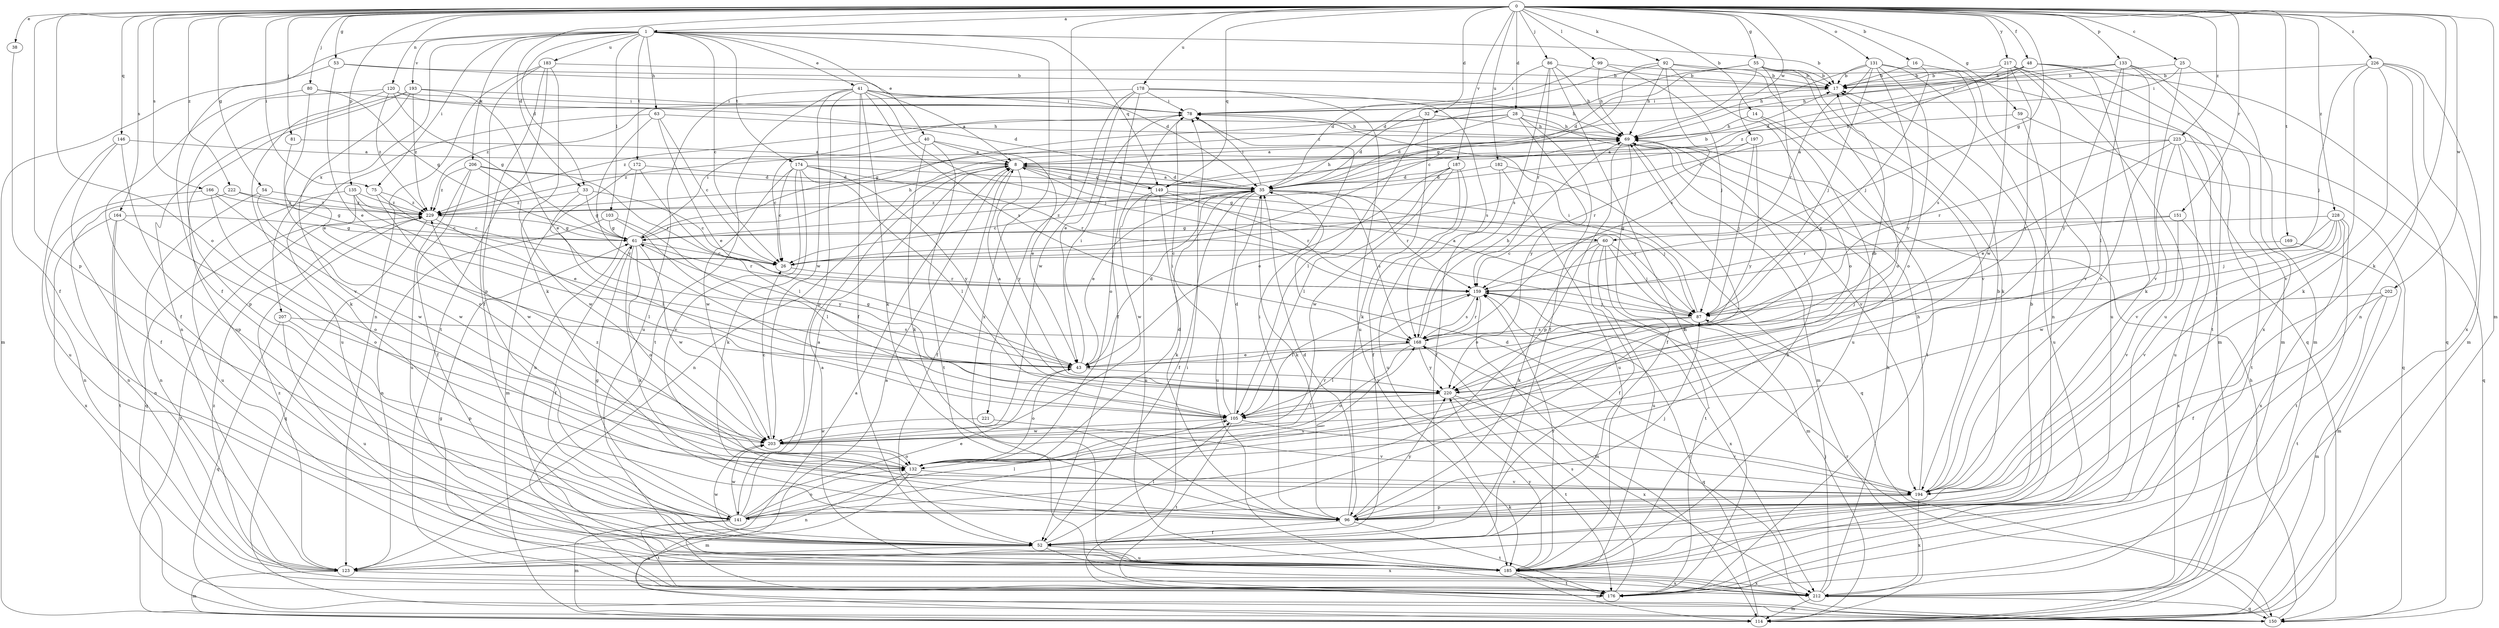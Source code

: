 strict digraph  {
0;
1;
8;
14;
16;
17;
25;
26;
28;
32;
33;
35;
38;
40;
41;
43;
48;
52;
53;
54;
55;
59;
60;
61;
63;
69;
75;
78;
80;
81;
86;
87;
92;
96;
99;
103;
105;
114;
120;
123;
131;
132;
133;
135;
141;
146;
149;
150;
151;
159;
164;
166;
168;
169;
172;
174;
176;
178;
182;
183;
185;
187;
193;
194;
197;
202;
203;
206;
207;
212;
217;
220;
221;
222;
223;
226;
228;
229;
0 -> 1  [label=a];
0 -> 14  [label=b];
0 -> 16  [label=b];
0 -> 25  [label=c];
0 -> 28  [label=d];
0 -> 32  [label=d];
0 -> 33  [label=d];
0 -> 38  [label=e];
0 -> 48  [label=f];
0 -> 53  [label=g];
0 -> 54  [label=g];
0 -> 55  [label=g];
0 -> 59  [label=g];
0 -> 60  [label=g];
0 -> 75  [label=i];
0 -> 80  [label=j];
0 -> 81  [label=j];
0 -> 86  [label=j];
0 -> 92  [label=k];
0 -> 96  [label=k];
0 -> 99  [label=l];
0 -> 114  [label=m];
0 -> 120  [label=n];
0 -> 131  [label=o];
0 -> 132  [label=o];
0 -> 133  [label=p];
0 -> 135  [label=p];
0 -> 141  [label=p];
0 -> 146  [label=q];
0 -> 149  [label=q];
0 -> 151  [label=r];
0 -> 164  [label=s];
0 -> 166  [label=s];
0 -> 169  [label=t];
0 -> 178  [label=u];
0 -> 182  [label=u];
0 -> 187  [label=v];
0 -> 197  [label=w];
0 -> 202  [label=w];
0 -> 217  [label=y];
0 -> 221  [label=z];
0 -> 222  [label=z];
0 -> 223  [label=z];
0 -> 226  [label=z];
0 -> 228  [label=z];
1 -> 17  [label=b];
1 -> 26  [label=c];
1 -> 33  [label=d];
1 -> 40  [label=e];
1 -> 41  [label=e];
1 -> 52  [label=f];
1 -> 63  [label=h];
1 -> 75  [label=i];
1 -> 103  [label=l];
1 -> 149  [label=q];
1 -> 172  [label=t];
1 -> 174  [label=t];
1 -> 183  [label=u];
1 -> 193  [label=v];
1 -> 206  [label=x];
1 -> 207  [label=x];
1 -> 212  [label=x];
8 -> 35  [label=d];
8 -> 52  [label=f];
8 -> 60  [label=g];
8 -> 123  [label=n];
8 -> 149  [label=q];
8 -> 220  [label=y];
14 -> 69  [label=h];
14 -> 176  [label=t];
14 -> 185  [label=u];
16 -> 17  [label=b];
16 -> 87  [label=j];
16 -> 168  [label=s];
17 -> 78  [label=i];
25 -> 17  [label=b];
25 -> 78  [label=i];
25 -> 194  [label=v];
25 -> 212  [label=x];
26 -> 159  [label=r];
28 -> 35  [label=d];
28 -> 52  [label=f];
28 -> 61  [label=g];
28 -> 69  [label=h];
28 -> 194  [label=v];
28 -> 220  [label=y];
28 -> 229  [label=z];
32 -> 35  [label=d];
32 -> 69  [label=h];
32 -> 96  [label=k];
32 -> 105  [label=l];
33 -> 26  [label=c];
33 -> 61  [label=g];
33 -> 105  [label=l];
33 -> 229  [label=z];
35 -> 8  [label=a];
35 -> 26  [label=c];
35 -> 43  [label=e];
35 -> 52  [label=f];
35 -> 78  [label=i];
35 -> 87  [label=j];
35 -> 96  [label=k];
35 -> 159  [label=r];
35 -> 168  [label=s];
35 -> 185  [label=u];
35 -> 229  [label=z];
38 -> 52  [label=f];
40 -> 8  [label=a];
40 -> 26  [label=c];
40 -> 43  [label=e];
40 -> 96  [label=k];
40 -> 176  [label=t];
41 -> 8  [label=a];
41 -> 52  [label=f];
41 -> 69  [label=h];
41 -> 78  [label=i];
41 -> 87  [label=j];
41 -> 96  [label=k];
41 -> 141  [label=p];
41 -> 168  [label=s];
41 -> 176  [label=t];
41 -> 185  [label=u];
41 -> 203  [label=w];
43 -> 35  [label=d];
43 -> 61  [label=g];
43 -> 78  [label=i];
43 -> 132  [label=o];
43 -> 220  [label=y];
48 -> 17  [label=b];
48 -> 35  [label=d];
48 -> 69  [label=h];
48 -> 96  [label=k];
48 -> 114  [label=m];
48 -> 150  [label=q];
48 -> 229  [label=z];
52 -> 105  [label=l];
52 -> 123  [label=n];
52 -> 185  [label=u];
52 -> 203  [label=w];
52 -> 212  [label=x];
53 -> 17  [label=b];
53 -> 35  [label=d];
53 -> 43  [label=e];
53 -> 114  [label=m];
54 -> 123  [label=n];
54 -> 203  [label=w];
54 -> 229  [label=z];
55 -> 17  [label=b];
55 -> 35  [label=d];
55 -> 61  [label=g];
55 -> 96  [label=k];
55 -> 132  [label=o];
55 -> 150  [label=q];
55 -> 220  [label=y];
55 -> 229  [label=z];
59 -> 69  [label=h];
59 -> 150  [label=q];
59 -> 185  [label=u];
60 -> 26  [label=c];
60 -> 52  [label=f];
60 -> 87  [label=j];
60 -> 96  [label=k];
60 -> 114  [label=m];
60 -> 176  [label=t];
60 -> 185  [label=u];
61 -> 26  [label=c];
61 -> 52  [label=f];
61 -> 69  [label=h];
61 -> 78  [label=i];
61 -> 96  [label=k];
61 -> 132  [label=o];
61 -> 159  [label=r];
61 -> 203  [label=w];
63 -> 26  [label=c];
63 -> 43  [label=e];
63 -> 69  [label=h];
63 -> 185  [label=u];
63 -> 220  [label=y];
69 -> 8  [label=a];
69 -> 52  [label=f];
69 -> 114  [label=m];
69 -> 141  [label=p];
69 -> 229  [label=z];
75 -> 26  [label=c];
75 -> 203  [label=w];
75 -> 229  [label=z];
78 -> 69  [label=h];
78 -> 132  [label=o];
80 -> 43  [label=e];
80 -> 52  [label=f];
80 -> 61  [label=g];
80 -> 78  [label=i];
81 -> 8  [label=a];
81 -> 132  [label=o];
86 -> 17  [label=b];
86 -> 69  [label=h];
86 -> 78  [label=i];
86 -> 159  [label=r];
86 -> 168  [label=s];
86 -> 176  [label=t];
87 -> 8  [label=a];
87 -> 43  [label=e];
87 -> 78  [label=i];
87 -> 168  [label=s];
92 -> 17  [label=b];
92 -> 26  [label=c];
92 -> 35  [label=d];
92 -> 69  [label=h];
92 -> 132  [label=o];
92 -> 168  [label=s];
92 -> 194  [label=v];
96 -> 17  [label=b];
96 -> 35  [label=d];
96 -> 52  [label=f];
96 -> 78  [label=i];
96 -> 87  [label=j];
96 -> 176  [label=t];
96 -> 220  [label=y];
99 -> 17  [label=b];
99 -> 35  [label=d];
99 -> 69  [label=h];
99 -> 87  [label=j];
103 -> 61  [label=g];
103 -> 105  [label=l];
103 -> 123  [label=n];
103 -> 220  [label=y];
105 -> 17  [label=b];
105 -> 35  [label=d];
105 -> 78  [label=i];
105 -> 176  [label=t];
105 -> 194  [label=v];
105 -> 203  [label=w];
114 -> 159  [label=r];
114 -> 229  [label=z];
120 -> 35  [label=d];
120 -> 61  [label=g];
120 -> 78  [label=i];
120 -> 96  [label=k];
120 -> 141  [label=p];
120 -> 229  [label=z];
123 -> 114  [label=m];
123 -> 212  [label=x];
123 -> 229  [label=z];
131 -> 17  [label=b];
131 -> 69  [label=h];
131 -> 87  [label=j];
131 -> 123  [label=n];
131 -> 132  [label=o];
131 -> 159  [label=r];
131 -> 185  [label=u];
131 -> 220  [label=y];
132 -> 35  [label=d];
132 -> 114  [label=m];
132 -> 123  [label=n];
132 -> 159  [label=r];
132 -> 194  [label=v];
132 -> 229  [label=z];
133 -> 17  [label=b];
133 -> 78  [label=i];
133 -> 105  [label=l];
133 -> 114  [label=m];
133 -> 176  [label=t];
133 -> 194  [label=v];
133 -> 220  [label=y];
135 -> 26  [label=c];
135 -> 43  [label=e];
135 -> 150  [label=q];
135 -> 185  [label=u];
135 -> 229  [label=z];
141 -> 8  [label=a];
141 -> 43  [label=e];
141 -> 61  [label=g];
141 -> 69  [label=h];
141 -> 105  [label=l];
141 -> 114  [label=m];
141 -> 132  [label=o];
141 -> 168  [label=s];
141 -> 176  [label=t];
141 -> 203  [label=w];
146 -> 8  [label=a];
146 -> 52  [label=f];
146 -> 141  [label=p];
146 -> 185  [label=u];
149 -> 8  [label=a];
149 -> 17  [label=b];
149 -> 69  [label=h];
149 -> 87  [label=j];
149 -> 96  [label=k];
149 -> 159  [label=r];
149 -> 185  [label=u];
149 -> 203  [label=w];
150 -> 8  [label=a];
150 -> 69  [label=h];
150 -> 78  [label=i];
150 -> 159  [label=r];
151 -> 61  [label=g];
151 -> 159  [label=r];
151 -> 194  [label=v];
151 -> 212  [label=x];
159 -> 87  [label=j];
159 -> 105  [label=l];
159 -> 114  [label=m];
159 -> 168  [label=s];
159 -> 212  [label=x];
164 -> 61  [label=g];
164 -> 123  [label=n];
164 -> 132  [label=o];
164 -> 176  [label=t];
164 -> 212  [label=x];
166 -> 123  [label=n];
166 -> 132  [label=o];
166 -> 203  [label=w];
166 -> 229  [label=z];
168 -> 43  [label=e];
168 -> 69  [label=h];
168 -> 105  [label=l];
168 -> 132  [label=o];
168 -> 150  [label=q];
168 -> 159  [label=r];
168 -> 220  [label=y];
169 -> 26  [label=c];
169 -> 114  [label=m];
172 -> 35  [label=d];
172 -> 105  [label=l];
172 -> 114  [label=m];
172 -> 185  [label=u];
174 -> 26  [label=c];
174 -> 35  [label=d];
174 -> 96  [label=k];
174 -> 105  [label=l];
174 -> 159  [label=r];
174 -> 194  [label=v];
174 -> 203  [label=w];
174 -> 220  [label=y];
176 -> 8  [label=a];
176 -> 61  [label=g];
176 -> 168  [label=s];
178 -> 43  [label=e];
178 -> 52  [label=f];
178 -> 78  [label=i];
178 -> 168  [label=s];
178 -> 185  [label=u];
178 -> 203  [label=w];
178 -> 229  [label=z];
182 -> 35  [label=d];
182 -> 52  [label=f];
182 -> 150  [label=q];
182 -> 185  [label=u];
183 -> 17  [label=b];
183 -> 52  [label=f];
183 -> 96  [label=k];
183 -> 123  [label=n];
183 -> 141  [label=p];
183 -> 176  [label=t];
185 -> 8  [label=a];
185 -> 69  [label=h];
185 -> 114  [label=m];
185 -> 159  [label=r];
185 -> 176  [label=t];
185 -> 212  [label=x];
185 -> 220  [label=y];
187 -> 35  [label=d];
187 -> 43  [label=e];
187 -> 52  [label=f];
187 -> 105  [label=l];
187 -> 185  [label=u];
187 -> 203  [label=w];
193 -> 43  [label=e];
193 -> 78  [label=i];
193 -> 123  [label=n];
193 -> 185  [label=u];
193 -> 194  [label=v];
193 -> 229  [label=z];
194 -> 17  [label=b];
194 -> 35  [label=d];
194 -> 69  [label=h];
194 -> 96  [label=k];
194 -> 141  [label=p];
194 -> 212  [label=x];
197 -> 8  [label=a];
197 -> 87  [label=j];
197 -> 159  [label=r];
197 -> 220  [label=y];
202 -> 52  [label=f];
202 -> 87  [label=j];
202 -> 114  [label=m];
202 -> 176  [label=t];
203 -> 26  [label=c];
203 -> 132  [label=o];
206 -> 35  [label=d];
206 -> 52  [label=f];
206 -> 159  [label=r];
206 -> 185  [label=u];
206 -> 203  [label=w];
206 -> 229  [label=z];
207 -> 141  [label=p];
207 -> 150  [label=q];
207 -> 168  [label=s];
207 -> 185  [label=u];
212 -> 69  [label=h];
212 -> 87  [label=j];
212 -> 114  [label=m];
212 -> 150  [label=q];
212 -> 229  [label=z];
217 -> 17  [label=b];
217 -> 26  [label=c];
217 -> 114  [label=m];
217 -> 185  [label=u];
217 -> 194  [label=v];
217 -> 203  [label=w];
217 -> 220  [label=y];
220 -> 8  [label=a];
220 -> 105  [label=l];
220 -> 176  [label=t];
220 -> 212  [label=x];
221 -> 194  [label=v];
221 -> 203  [label=w];
222 -> 61  [label=g];
222 -> 123  [label=n];
222 -> 229  [label=z];
223 -> 8  [label=a];
223 -> 43  [label=e];
223 -> 150  [label=q];
223 -> 159  [label=r];
223 -> 176  [label=t];
223 -> 185  [label=u];
223 -> 194  [label=v];
226 -> 17  [label=b];
226 -> 87  [label=j];
226 -> 96  [label=k];
226 -> 114  [label=m];
226 -> 123  [label=n];
226 -> 194  [label=v];
226 -> 212  [label=x];
228 -> 61  [label=g];
228 -> 87  [label=j];
228 -> 159  [label=r];
228 -> 176  [label=t];
228 -> 194  [label=v];
228 -> 203  [label=w];
228 -> 212  [label=x];
229 -> 61  [label=g];
229 -> 105  [label=l];
229 -> 150  [label=q];
}
